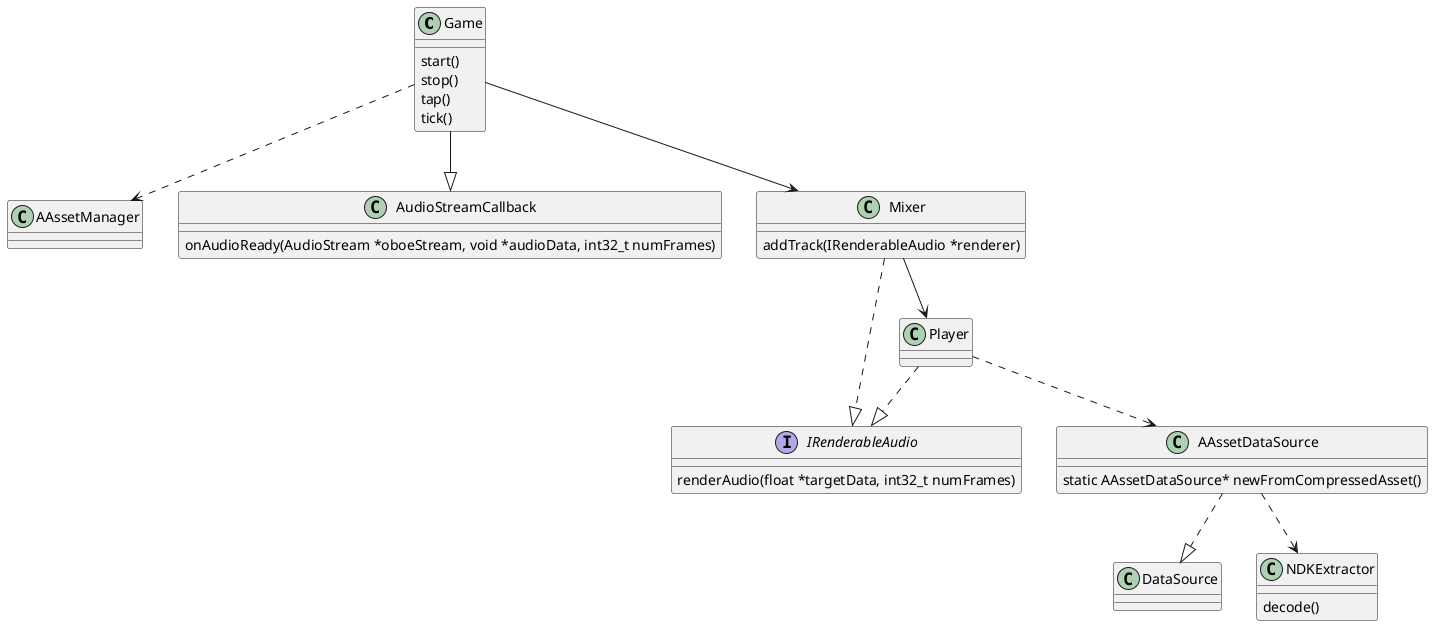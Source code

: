 @startuml oboe_phythmgame_uml

class Game {
    start()
    stop()
    tap()
    tick()
}
Game ..> AAssetManager
Game --|> AudioStreamCallback
class AudioStreamCallback {
    onAudioReady(AudioStream *oboeStream, void *audioData, int32_t numFrames)
}
Game --> Mixer
'组合多个tracks的输出到为一个输出'
class Mixer {
    addTrack(IRenderableAudio *renderer)
}
Mixer ..|> IRenderableAudio
interface IRenderableAudio {
    renderAudio(float *targetData, int32_t numFrames)
} 
Mixer --> Player
Player ..|> IRenderableAudio
Player ..> AAssetDataSource
'asset数据源'
class AAssetDataSource {
    static AAssetDataSource* newFromCompressedAsset()
}
AAssetDataSource ..|> DataSource
AAssetDataSource ..> NDKExtractor
'decode asset data'
class NDKExtractor {
    decode()
}

@enduml